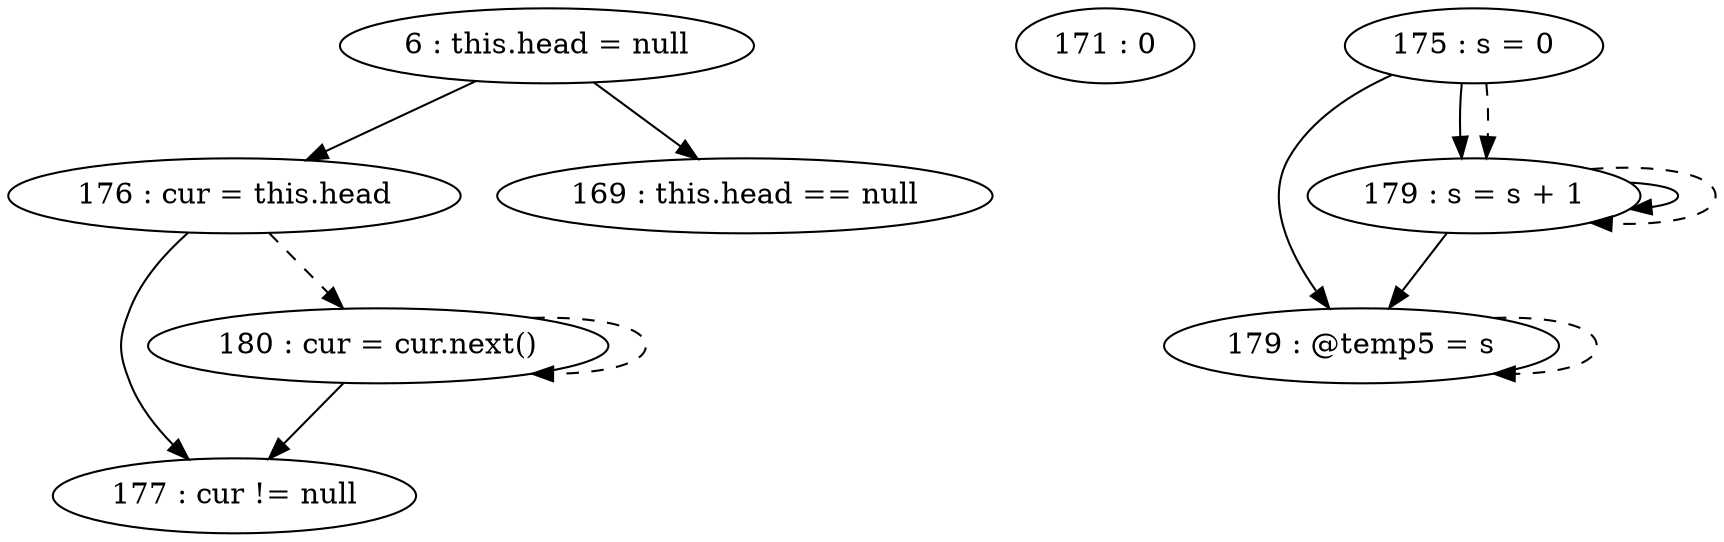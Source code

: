 digraph G {
"6 : this.head = null"
"6 : this.head = null" -> "176 : cur = this.head"
"6 : this.head = null" -> "169 : this.head == null"
"169 : this.head == null"
"171 : 0"
"175 : s = 0"
"175 : s = 0" -> "179 : @temp5 = s"
"175 : s = 0" -> "179 : s = s + 1"
"175 : s = 0" -> "179 : s = s + 1" [style=dashed]
"176 : cur = this.head"
"176 : cur = this.head" -> "177 : cur != null"
"176 : cur = this.head" -> "180 : cur = cur.next()" [style=dashed]
"177 : cur != null"
"179 : @temp5 = s"
"179 : @temp5 = s" -> "179 : @temp5 = s" [style=dashed]
"179 : s = s + 1"
"179 : s = s + 1" -> "179 : @temp5 = s"
"179 : s = s + 1" -> "179 : s = s + 1"
"179 : s = s + 1" -> "179 : s = s + 1" [style=dashed]
"180 : cur = cur.next()"
"180 : cur = cur.next()" -> "177 : cur != null"
"180 : cur = cur.next()" -> "180 : cur = cur.next()" [style=dashed]
"177 : cur != null"
}